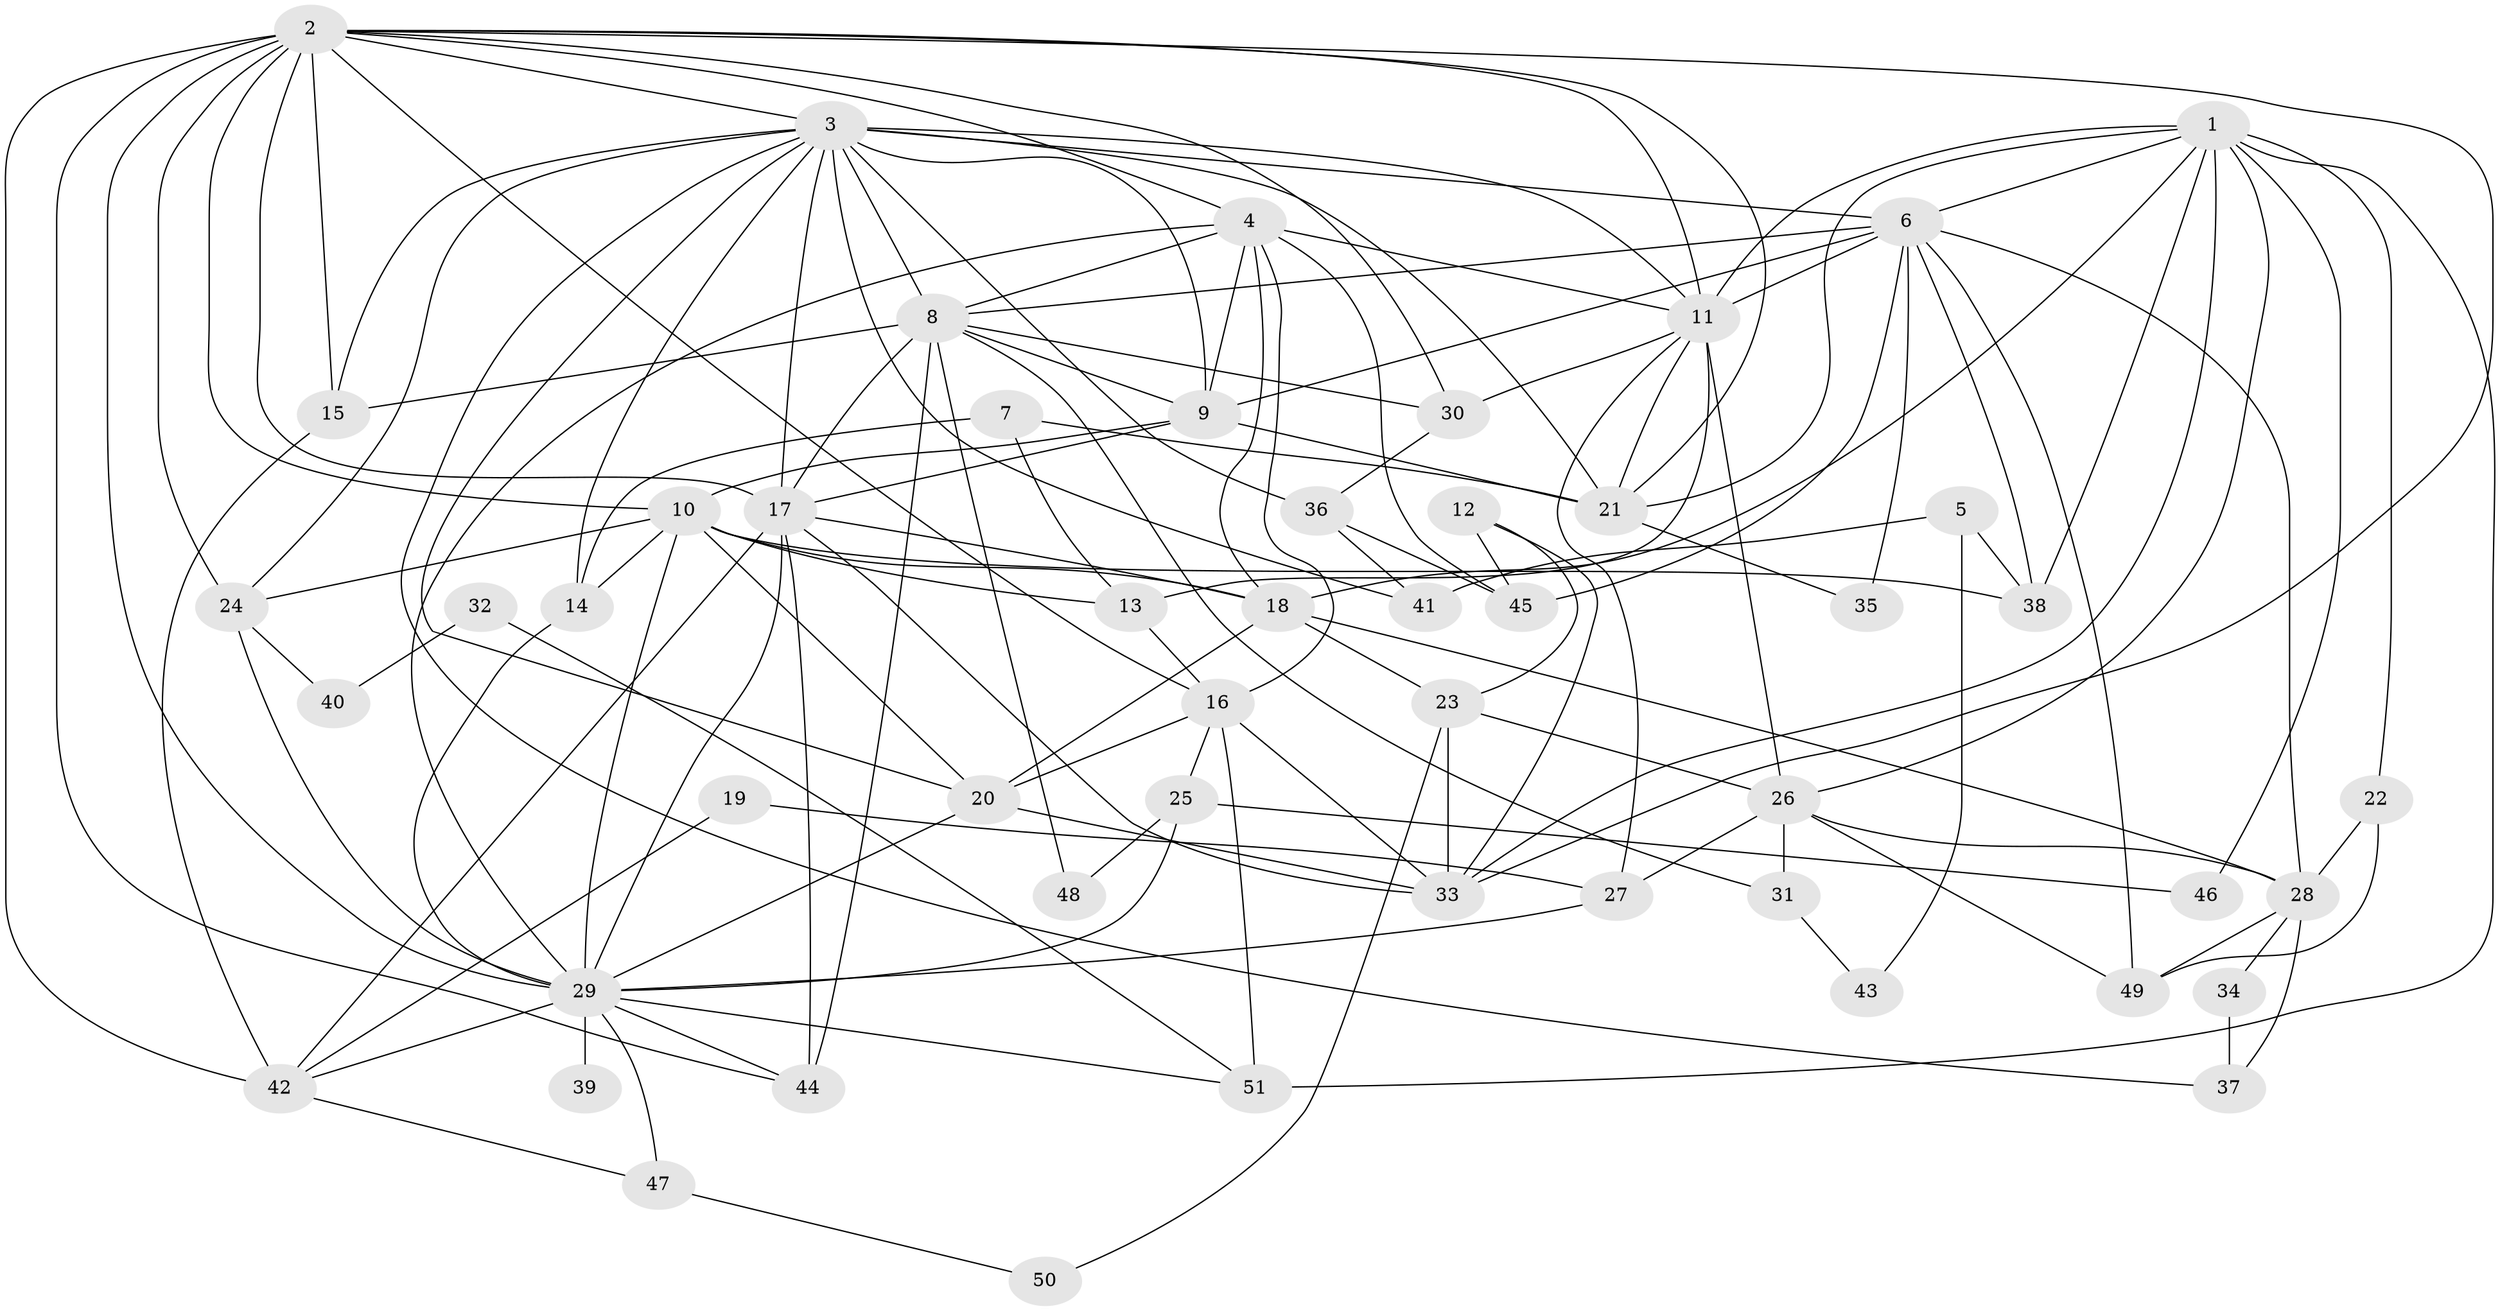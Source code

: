 // original degree distribution, {5: 0.20588235294117646, 8: 0.0196078431372549, 3: 0.21568627450980393, 2: 0.14705882352941177, 4: 0.3137254901960784, 6: 0.06862745098039216, 7: 0.029411764705882353}
// Generated by graph-tools (version 1.1) at 2025/36/03/09/25 02:36:23]
// undirected, 51 vertices, 135 edges
graph export_dot {
graph [start="1"]
  node [color=gray90,style=filled];
  1;
  2;
  3;
  4;
  5;
  6;
  7;
  8;
  9;
  10;
  11;
  12;
  13;
  14;
  15;
  16;
  17;
  18;
  19;
  20;
  21;
  22;
  23;
  24;
  25;
  26;
  27;
  28;
  29;
  30;
  31;
  32;
  33;
  34;
  35;
  36;
  37;
  38;
  39;
  40;
  41;
  42;
  43;
  44;
  45;
  46;
  47;
  48;
  49;
  50;
  51;
  1 -- 6 [weight=1.0];
  1 -- 11 [weight=1.0];
  1 -- 18 [weight=1.0];
  1 -- 21 [weight=1.0];
  1 -- 22 [weight=1.0];
  1 -- 26 [weight=1.0];
  1 -- 33 [weight=1.0];
  1 -- 38 [weight=1.0];
  1 -- 46 [weight=1.0];
  1 -- 51 [weight=1.0];
  2 -- 3 [weight=1.0];
  2 -- 4 [weight=2.0];
  2 -- 10 [weight=1.0];
  2 -- 11 [weight=1.0];
  2 -- 15 [weight=3.0];
  2 -- 16 [weight=1.0];
  2 -- 17 [weight=1.0];
  2 -- 21 [weight=1.0];
  2 -- 24 [weight=1.0];
  2 -- 29 [weight=1.0];
  2 -- 30 [weight=1.0];
  2 -- 33 [weight=1.0];
  2 -- 42 [weight=1.0];
  2 -- 44 [weight=1.0];
  3 -- 6 [weight=1.0];
  3 -- 8 [weight=1.0];
  3 -- 9 [weight=1.0];
  3 -- 11 [weight=1.0];
  3 -- 14 [weight=1.0];
  3 -- 15 [weight=1.0];
  3 -- 17 [weight=1.0];
  3 -- 20 [weight=1.0];
  3 -- 21 [weight=2.0];
  3 -- 24 [weight=1.0];
  3 -- 36 [weight=1.0];
  3 -- 37 [weight=1.0];
  3 -- 41 [weight=1.0];
  4 -- 8 [weight=1.0];
  4 -- 9 [weight=1.0];
  4 -- 11 [weight=1.0];
  4 -- 16 [weight=1.0];
  4 -- 18 [weight=1.0];
  4 -- 29 [weight=1.0];
  4 -- 45 [weight=1.0];
  5 -- 38 [weight=1.0];
  5 -- 41 [weight=1.0];
  5 -- 43 [weight=1.0];
  6 -- 8 [weight=1.0];
  6 -- 9 [weight=1.0];
  6 -- 11 [weight=2.0];
  6 -- 28 [weight=1.0];
  6 -- 35 [weight=1.0];
  6 -- 38 [weight=1.0];
  6 -- 45 [weight=1.0];
  6 -- 49 [weight=1.0];
  7 -- 13 [weight=1.0];
  7 -- 14 [weight=1.0];
  7 -- 21 [weight=1.0];
  8 -- 9 [weight=1.0];
  8 -- 15 [weight=1.0];
  8 -- 17 [weight=1.0];
  8 -- 30 [weight=1.0];
  8 -- 31 [weight=1.0];
  8 -- 44 [weight=2.0];
  8 -- 48 [weight=1.0];
  9 -- 10 [weight=1.0];
  9 -- 17 [weight=1.0];
  9 -- 21 [weight=1.0];
  10 -- 13 [weight=1.0];
  10 -- 14 [weight=2.0];
  10 -- 18 [weight=1.0];
  10 -- 20 [weight=1.0];
  10 -- 24 [weight=1.0];
  10 -- 29 [weight=1.0];
  10 -- 38 [weight=1.0];
  11 -- 13 [weight=1.0];
  11 -- 21 [weight=1.0];
  11 -- 26 [weight=1.0];
  11 -- 27 [weight=1.0];
  11 -- 30 [weight=1.0];
  12 -- 23 [weight=1.0];
  12 -- 33 [weight=1.0];
  12 -- 45 [weight=1.0];
  13 -- 16 [weight=1.0];
  14 -- 29 [weight=1.0];
  15 -- 42 [weight=1.0];
  16 -- 20 [weight=1.0];
  16 -- 25 [weight=1.0];
  16 -- 33 [weight=1.0];
  16 -- 51 [weight=2.0];
  17 -- 18 [weight=1.0];
  17 -- 29 [weight=1.0];
  17 -- 33 [weight=1.0];
  17 -- 42 [weight=1.0];
  17 -- 44 [weight=1.0];
  18 -- 20 [weight=1.0];
  18 -- 23 [weight=1.0];
  18 -- 28 [weight=1.0];
  19 -- 27 [weight=1.0];
  19 -- 42 [weight=1.0];
  20 -- 29 [weight=1.0];
  20 -- 33 [weight=1.0];
  21 -- 35 [weight=1.0];
  22 -- 28 [weight=1.0];
  22 -- 49 [weight=1.0];
  23 -- 26 [weight=1.0];
  23 -- 33 [weight=1.0];
  23 -- 50 [weight=1.0];
  24 -- 29 [weight=1.0];
  24 -- 40 [weight=1.0];
  25 -- 29 [weight=1.0];
  25 -- 46 [weight=1.0];
  25 -- 48 [weight=1.0];
  26 -- 27 [weight=1.0];
  26 -- 28 [weight=1.0];
  26 -- 31 [weight=1.0];
  26 -- 49 [weight=1.0];
  27 -- 29 [weight=1.0];
  28 -- 34 [weight=1.0];
  28 -- 37 [weight=1.0];
  28 -- 49 [weight=1.0];
  29 -- 39 [weight=2.0];
  29 -- 42 [weight=1.0];
  29 -- 44 [weight=1.0];
  29 -- 47 [weight=1.0];
  29 -- 51 [weight=1.0];
  30 -- 36 [weight=1.0];
  31 -- 43 [weight=1.0];
  32 -- 40 [weight=1.0];
  32 -- 51 [weight=1.0];
  34 -- 37 [weight=1.0];
  36 -- 41 [weight=1.0];
  36 -- 45 [weight=1.0];
  42 -- 47 [weight=1.0];
  47 -- 50 [weight=1.0];
}
